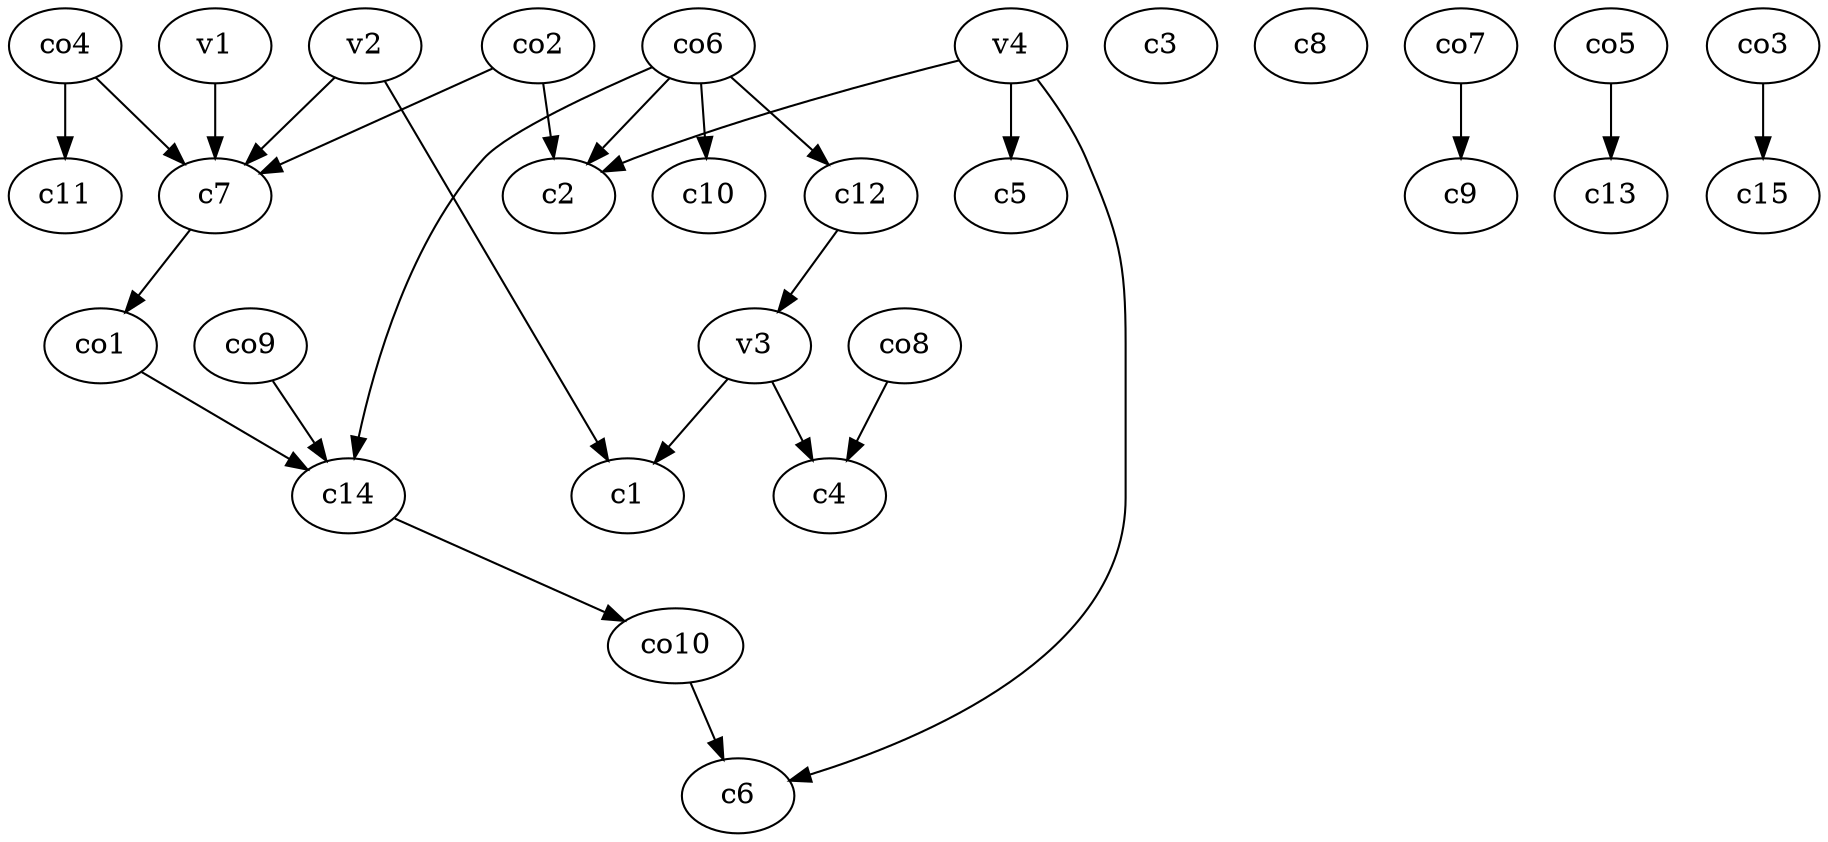 strict digraph  {
c1;
c2;
c3;
c4;
c5;
c6;
c7;
c8;
c9;
c10;
c11;
c12;
c13;
c14;
c15;
v1;
v2;
v3;
v4;
co1;
co2;
co3;
co4;
co5;
co6;
co7;
co8;
co9;
co10;
c7 -> co1  [weight=1];
c12 -> v3  [weight=1];
c14 -> co10  [weight=1];
v1 -> c7  [weight=1];
v2 -> c1  [weight=1];
v2 -> c7  [weight=1];
v3 -> c1  [weight=1];
v3 -> c4  [weight=1];
v4 -> c6  [weight=1];
v4 -> c5  [weight=1];
v4 -> c2  [weight=1];
co1 -> c14  [weight=1];
co2 -> c7  [weight=1];
co2 -> c2  [weight=1];
co3 -> c15  [weight=1];
co4 -> c11  [weight=1];
co4 -> c7  [weight=1];
co5 -> c13  [weight=1];
co6 -> c14  [weight=1];
co6 -> c10  [weight=1];
co6 -> c12  [weight=1];
co6 -> c2  [weight=1];
co7 -> c9  [weight=1];
co8 -> c4  [weight=1];
co9 -> c14  [weight=1];
co10 -> c6  [weight=1];
}
